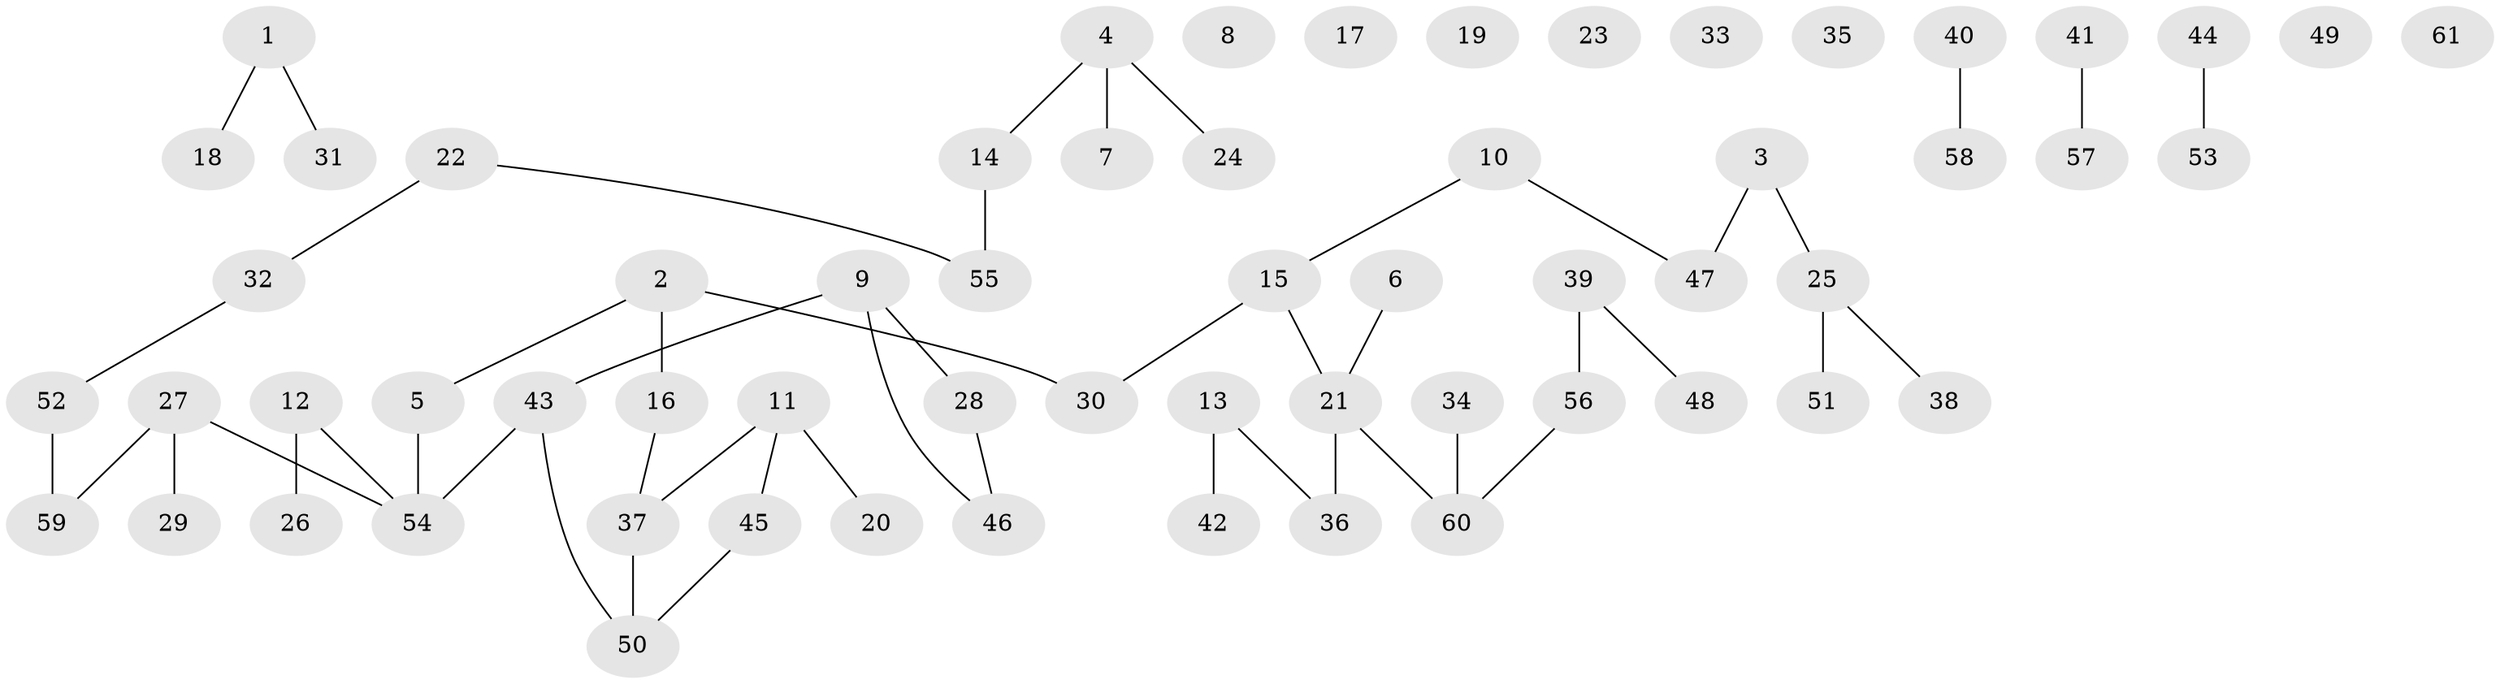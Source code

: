 // coarse degree distribution, {0: 0.4583333333333333, 2: 0.16666666666666666, 1: 0.3333333333333333, 6: 0.041666666666666664}
// Generated by graph-tools (version 1.1) at 2025/42/03/04/25 21:42:20]
// undirected, 61 vertices, 51 edges
graph export_dot {
graph [start="1"]
  node [color=gray90,style=filled];
  1;
  2;
  3;
  4;
  5;
  6;
  7;
  8;
  9;
  10;
  11;
  12;
  13;
  14;
  15;
  16;
  17;
  18;
  19;
  20;
  21;
  22;
  23;
  24;
  25;
  26;
  27;
  28;
  29;
  30;
  31;
  32;
  33;
  34;
  35;
  36;
  37;
  38;
  39;
  40;
  41;
  42;
  43;
  44;
  45;
  46;
  47;
  48;
  49;
  50;
  51;
  52;
  53;
  54;
  55;
  56;
  57;
  58;
  59;
  60;
  61;
  1 -- 18;
  1 -- 31;
  2 -- 5;
  2 -- 16;
  2 -- 30;
  3 -- 25;
  3 -- 47;
  4 -- 7;
  4 -- 14;
  4 -- 24;
  5 -- 54;
  6 -- 21;
  9 -- 28;
  9 -- 43;
  9 -- 46;
  10 -- 15;
  10 -- 47;
  11 -- 20;
  11 -- 37;
  11 -- 45;
  12 -- 26;
  12 -- 54;
  13 -- 36;
  13 -- 42;
  14 -- 55;
  15 -- 21;
  15 -- 30;
  16 -- 37;
  21 -- 36;
  21 -- 60;
  22 -- 32;
  22 -- 55;
  25 -- 38;
  25 -- 51;
  27 -- 29;
  27 -- 54;
  27 -- 59;
  28 -- 46;
  32 -- 52;
  34 -- 60;
  37 -- 50;
  39 -- 48;
  39 -- 56;
  40 -- 58;
  41 -- 57;
  43 -- 50;
  43 -- 54;
  44 -- 53;
  45 -- 50;
  52 -- 59;
  56 -- 60;
}
